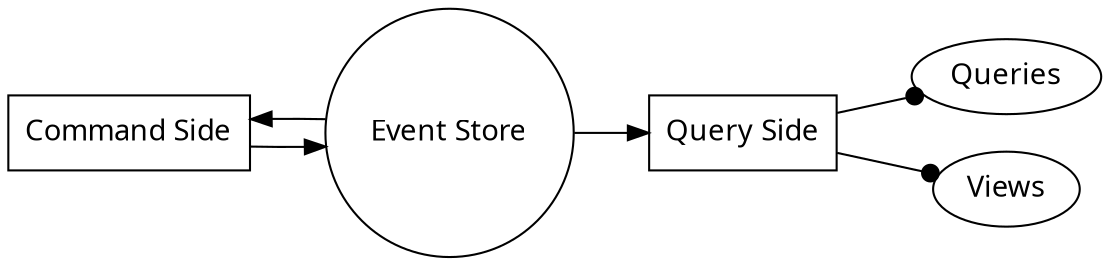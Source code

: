 digraph cqrs {
        rankdir=LR;
        node [fontname="sans-serif"];

        CommandSide [label="Command Side" shape=box]
        CommandSide -> EventStore
        EventStore -> CommandSide
        EventStore [label="Event Store" shape="circle"]
        EventStore -> QuerySide
        QuerySide [label="Query Side" shape=box]
        QuerySide -> Queries [arrowhead=dot]
        QuerySide -> Views [arrowhead=dot]

}
